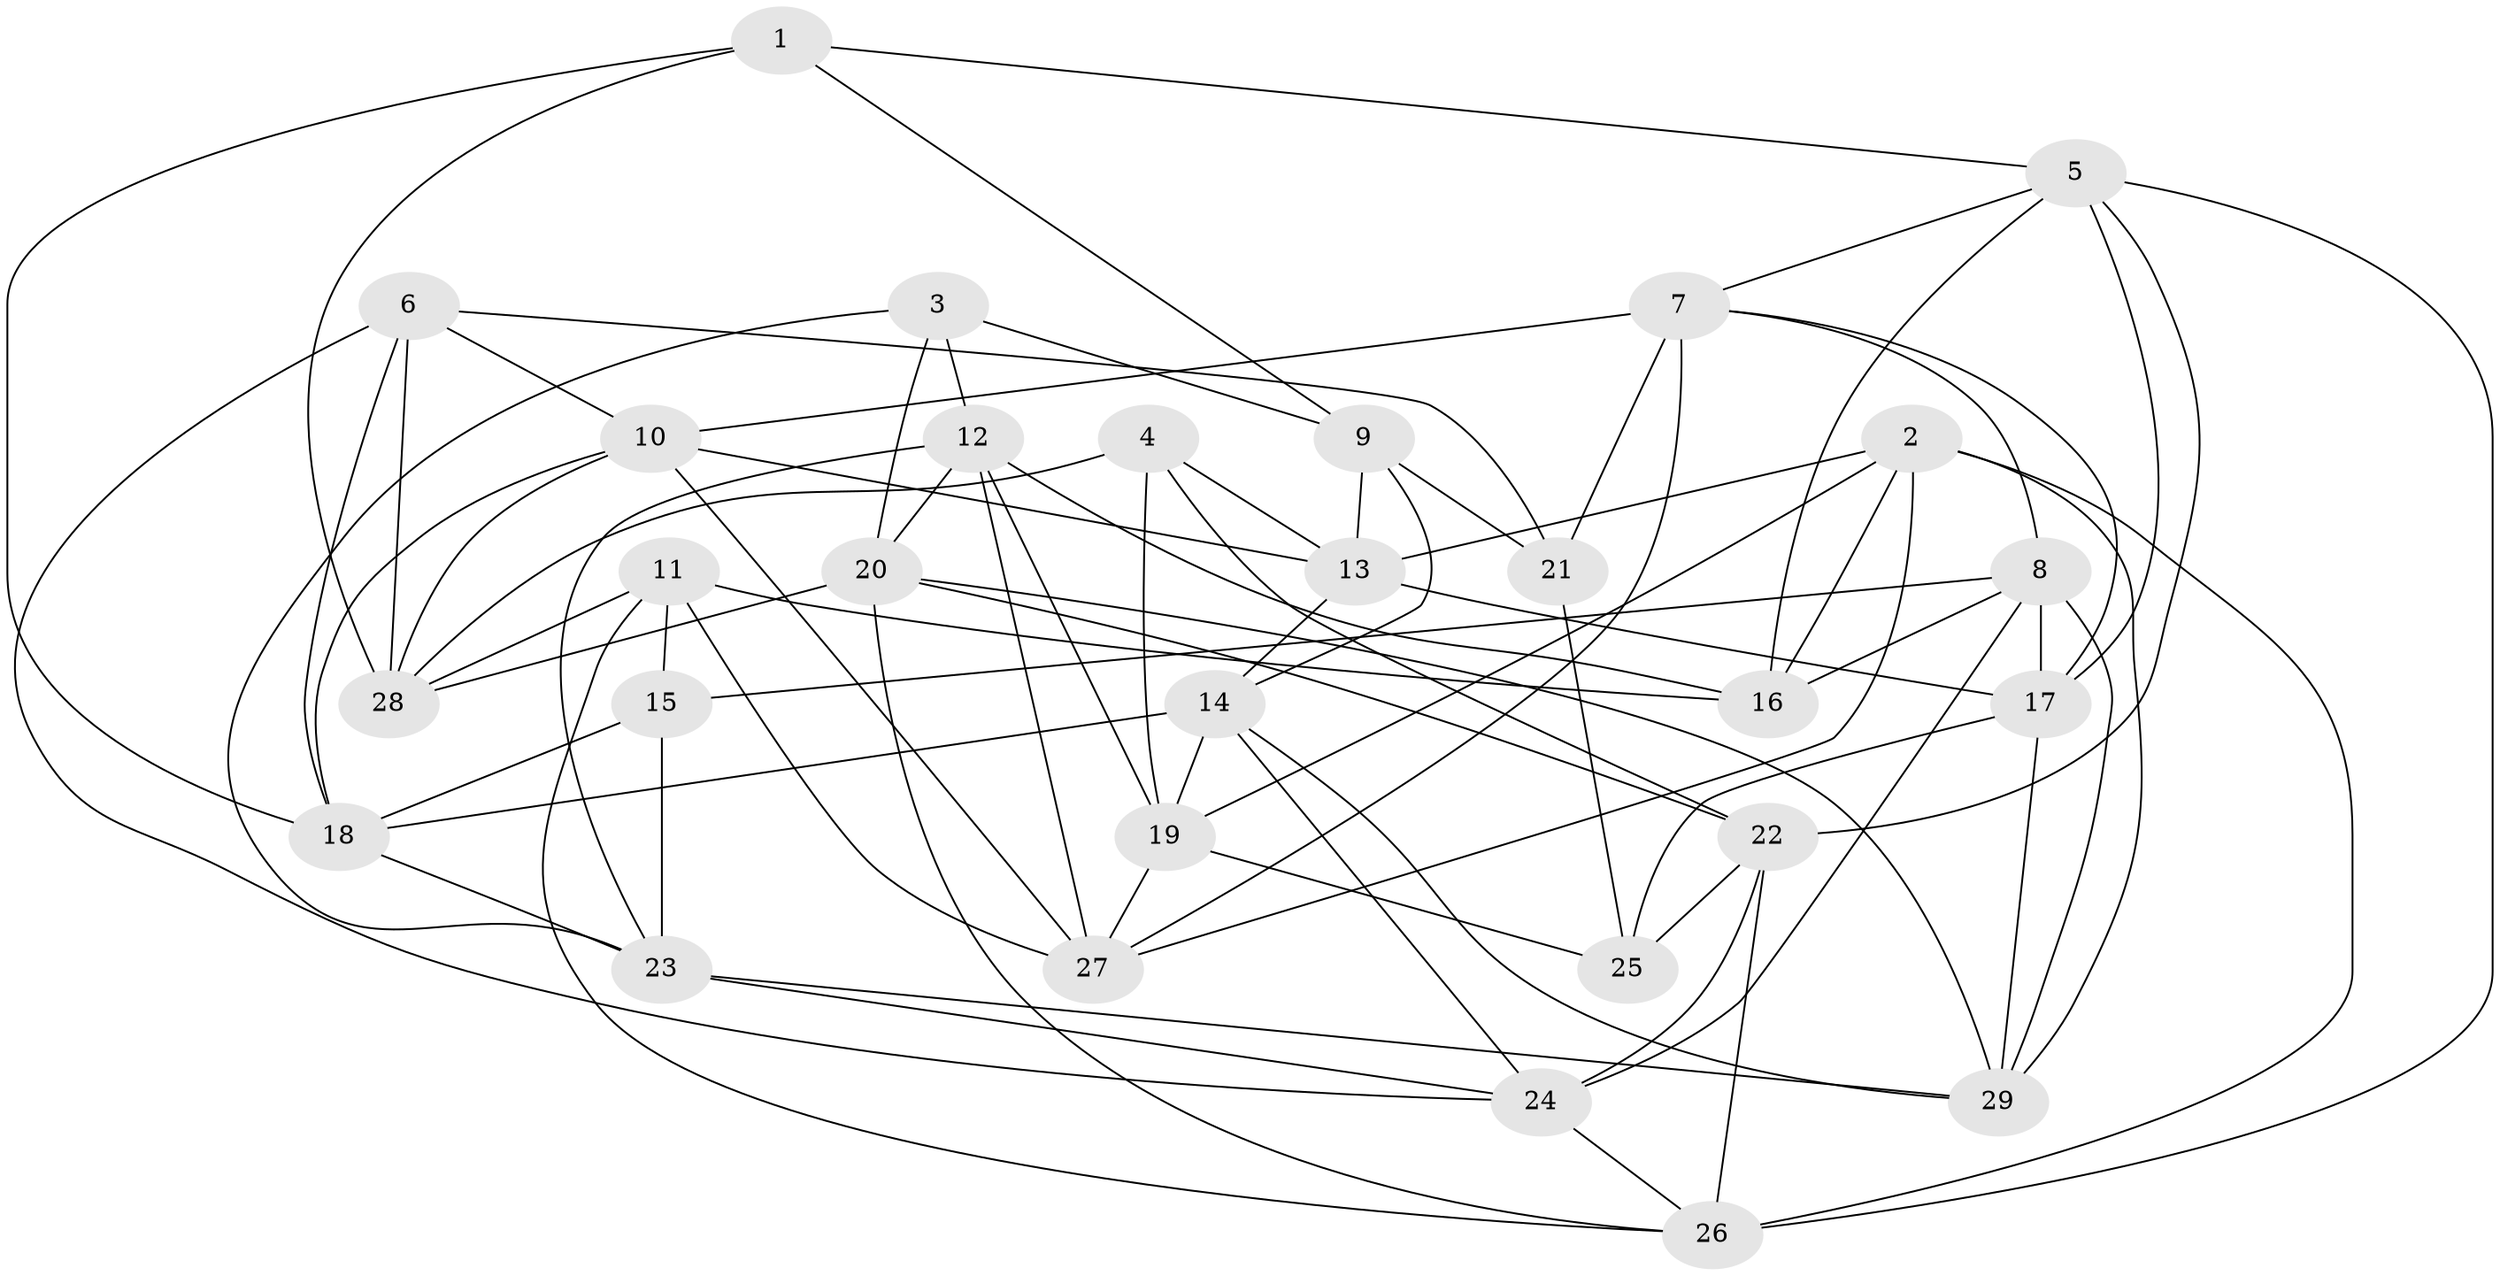 // original degree distribution, {4: 1.0}
// Generated by graph-tools (version 1.1) at 2025/26/03/09/25 03:26:54]
// undirected, 29 vertices, 79 edges
graph export_dot {
graph [start="1"]
  node [color=gray90,style=filled];
  1;
  2;
  3;
  4;
  5;
  6;
  7;
  8;
  9;
  10;
  11;
  12;
  13;
  14;
  15;
  16;
  17;
  18;
  19;
  20;
  21;
  22;
  23;
  24;
  25;
  26;
  27;
  28;
  29;
  1 -- 5 [weight=1.0];
  1 -- 9 [weight=1.0];
  1 -- 18 [weight=1.0];
  1 -- 28 [weight=1.0];
  2 -- 13 [weight=1.0];
  2 -- 16 [weight=1.0];
  2 -- 19 [weight=1.0];
  2 -- 26 [weight=1.0];
  2 -- 27 [weight=1.0];
  2 -- 29 [weight=1.0];
  3 -- 9 [weight=1.0];
  3 -- 12 [weight=1.0];
  3 -- 20 [weight=1.0];
  3 -- 23 [weight=1.0];
  4 -- 13 [weight=1.0];
  4 -- 19 [weight=1.0];
  4 -- 22 [weight=1.0];
  4 -- 28 [weight=1.0];
  5 -- 7 [weight=1.0];
  5 -- 16 [weight=1.0];
  5 -- 17 [weight=1.0];
  5 -- 22 [weight=1.0];
  5 -- 26 [weight=1.0];
  6 -- 10 [weight=1.0];
  6 -- 18 [weight=1.0];
  6 -- 21 [weight=2.0];
  6 -- 24 [weight=1.0];
  6 -- 28 [weight=1.0];
  7 -- 8 [weight=1.0];
  7 -- 10 [weight=1.0];
  7 -- 17 [weight=1.0];
  7 -- 21 [weight=1.0];
  7 -- 27 [weight=1.0];
  8 -- 15 [weight=1.0];
  8 -- 16 [weight=1.0];
  8 -- 17 [weight=1.0];
  8 -- 24 [weight=1.0];
  8 -- 29 [weight=1.0];
  9 -- 13 [weight=1.0];
  9 -- 14 [weight=1.0];
  9 -- 21 [weight=2.0];
  10 -- 13 [weight=1.0];
  10 -- 18 [weight=1.0];
  10 -- 27 [weight=1.0];
  10 -- 28 [weight=1.0];
  11 -- 15 [weight=1.0];
  11 -- 16 [weight=2.0];
  11 -- 26 [weight=1.0];
  11 -- 27 [weight=1.0];
  11 -- 28 [weight=1.0];
  12 -- 16 [weight=1.0];
  12 -- 19 [weight=1.0];
  12 -- 20 [weight=1.0];
  12 -- 23 [weight=1.0];
  12 -- 27 [weight=1.0];
  13 -- 14 [weight=1.0];
  13 -- 17 [weight=1.0];
  14 -- 18 [weight=1.0];
  14 -- 19 [weight=1.0];
  14 -- 24 [weight=1.0];
  14 -- 29 [weight=1.0];
  15 -- 18 [weight=1.0];
  15 -- 23 [weight=1.0];
  17 -- 25 [weight=1.0];
  17 -- 29 [weight=1.0];
  18 -- 23 [weight=1.0];
  19 -- 25 [weight=1.0];
  19 -- 27 [weight=1.0];
  20 -- 22 [weight=1.0];
  20 -- 26 [weight=1.0];
  20 -- 28 [weight=1.0];
  20 -- 29 [weight=1.0];
  21 -- 25 [weight=1.0];
  22 -- 24 [weight=1.0];
  22 -- 25 [weight=1.0];
  22 -- 26 [weight=1.0];
  23 -- 24 [weight=1.0];
  23 -- 29 [weight=1.0];
  24 -- 26 [weight=1.0];
}
